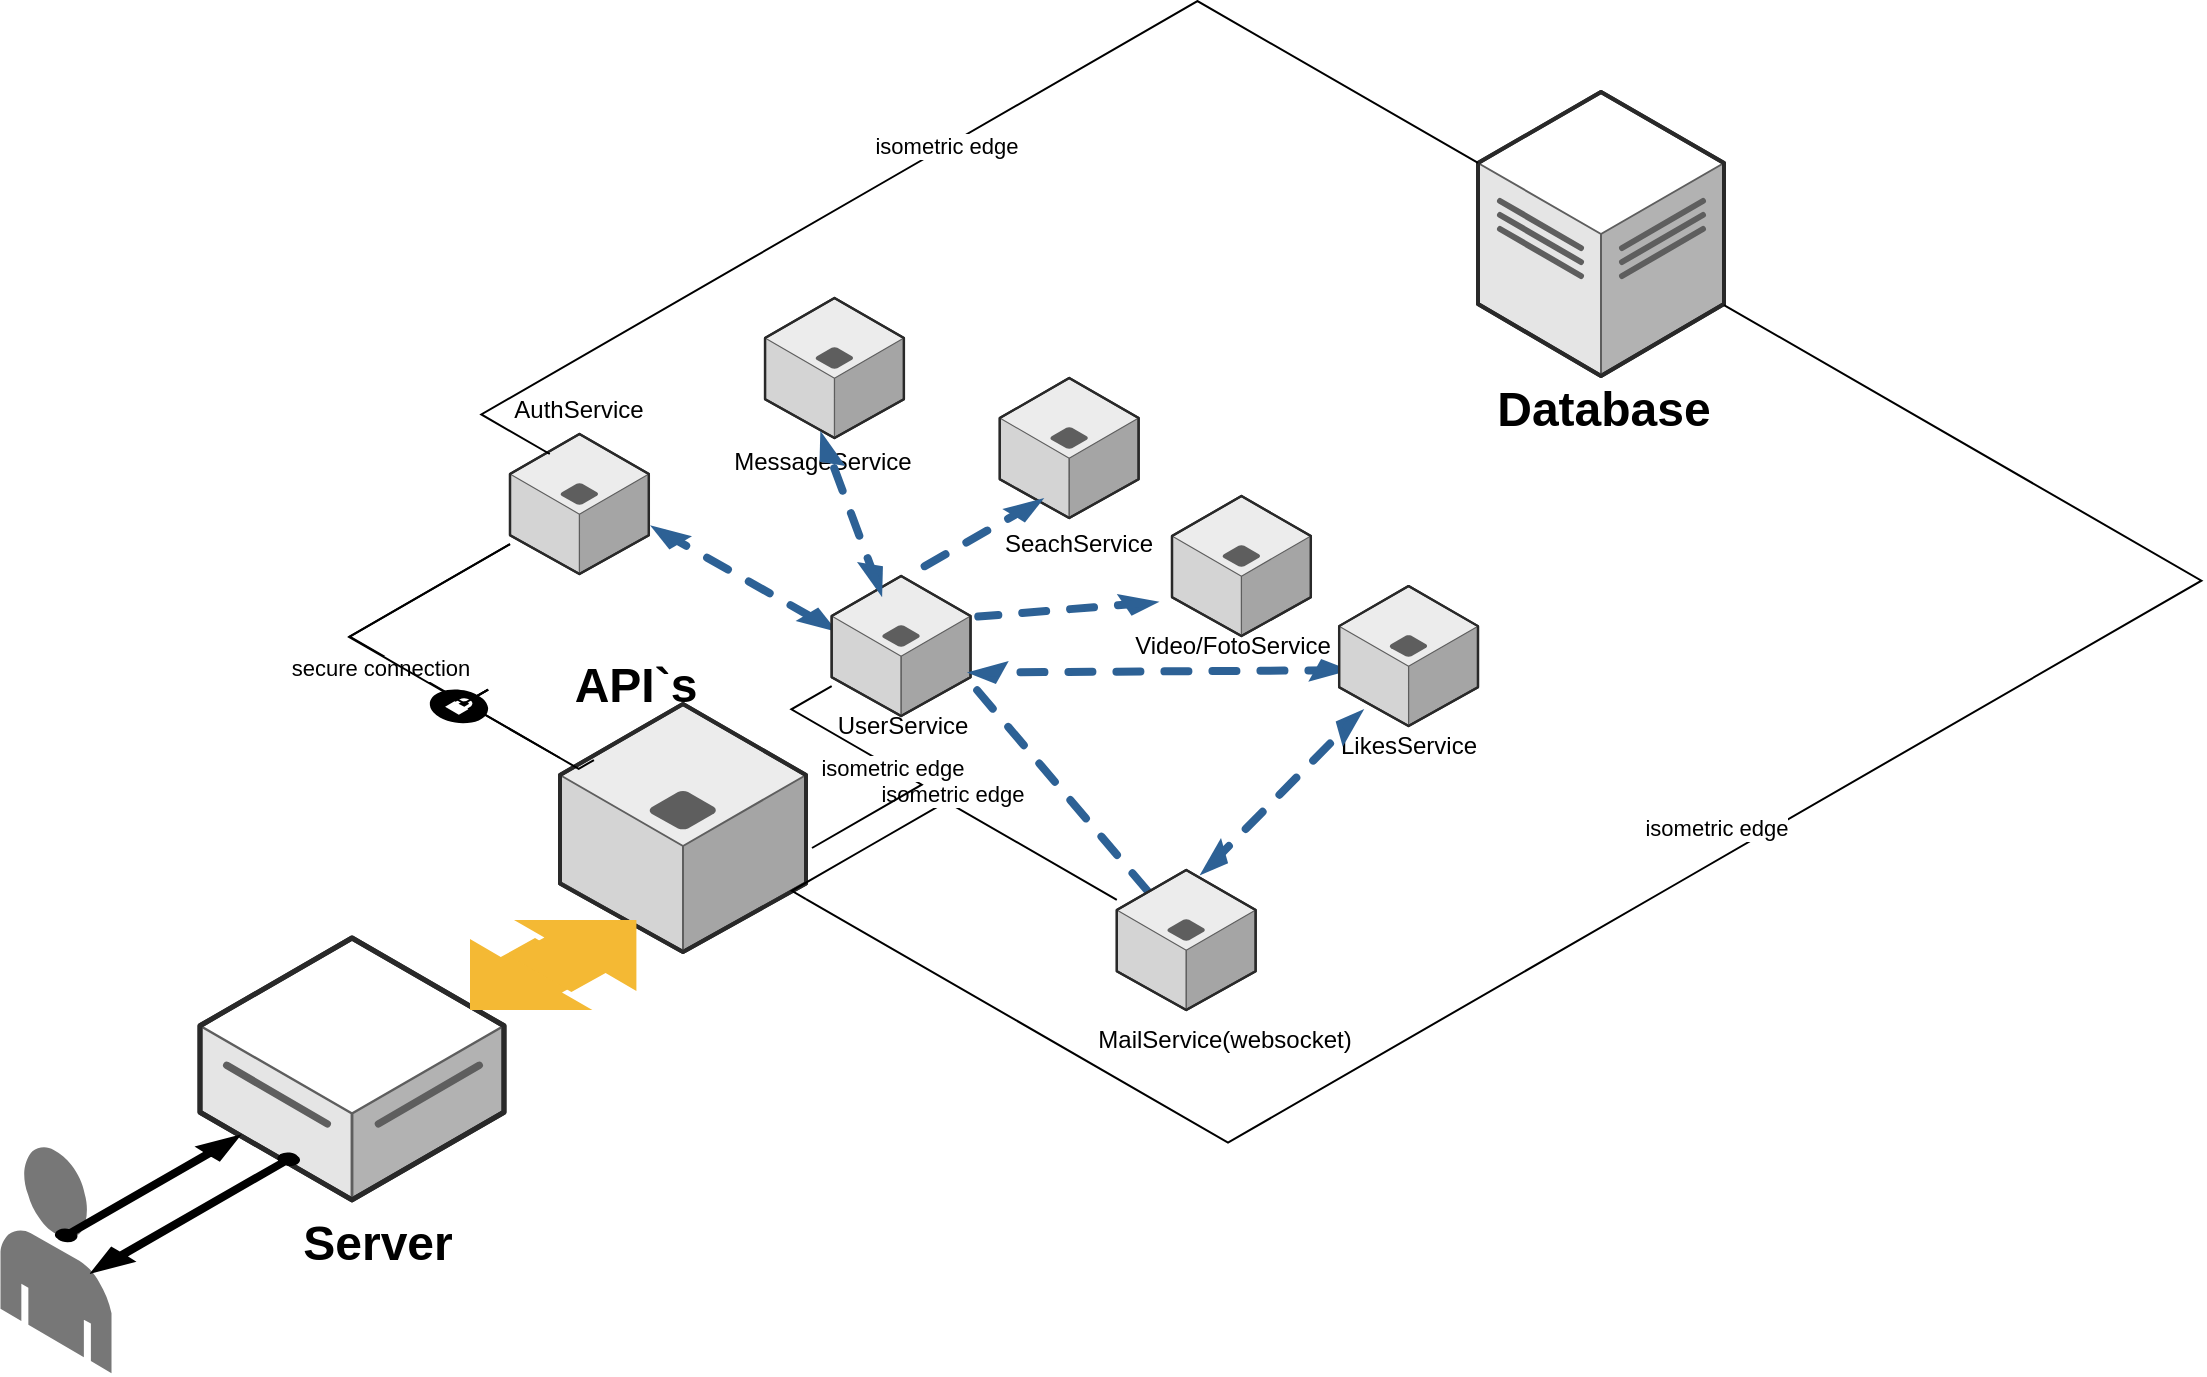 <mxfile version="18.0.2" type="device" pages="2"><diagram id="33bkx_uLFFvx7bbCJEID" name="Page-1"><mxGraphModel dx="1422" dy="-405" grid="1" gridSize="10" guides="1" tooltips="1" connect="1" arrows="1" fold="1" page="1" pageScale="1" pageWidth="827" pageHeight="1169" math="0" shadow="0"><root><mxCell id="0"/><mxCell id="1" parent="0"/><mxCell id="bl-t90TqCPlwm7aX9RKi-1" value="" style="verticalLabelPosition=bottom;html=1;verticalAlign=top;strokeWidth=1;align=center;outlineConnect=0;dashed=0;outlineConnect=0;shape=mxgraph.aws3d.dashedArrowlessEdge2;strokeColor=#2D6195;aspect=fixed;shadow=0;sketch=0;fontSize=11;rotation=20;gradientColor=none;" parent="1" vertex="1"><mxGeometry x="517.76" y="1784.03" width="116.28" height="66.24" as="geometry"/></mxCell><mxCell id="bl-t90TqCPlwm7aX9RKi-2" value="" style="verticalLabelPosition=bottom;html=1;verticalAlign=top;strokeWidth=1;align=center;outlineConnect=0;dashed=0;outlineConnect=0;shape=mxgraph.aws3d.dataCenter;strokeColor=#5E5E5E;aspect=fixed;fontSize=11;" parent="1" vertex="1"><mxGeometry x="783" y="1467" width="123" height="142" as="geometry"/></mxCell><mxCell id="bl-t90TqCPlwm7aX9RKi-3" value="" style="verticalLabelPosition=bottom;html=1;verticalAlign=top;strokeWidth=1;align=center;outlineConnect=0;dashed=0;outlineConnect=0;shape=mxgraph.aws3d.end_user;strokeColor=none;fillColor=#777777;aspect=fixed;" parent="1" vertex="1"><mxGeometry x="44.25" y="1993.88" width="55.5" height="113.79" as="geometry"/></mxCell><mxCell id="bl-t90TqCPlwm7aX9RKi-4" value="" style="verticalLabelPosition=bottom;html=1;verticalAlign=top;strokeWidth=1;align=center;outlineConnect=0;dashed=0;outlineConnect=0;shape=mxgraph.aws3d.dataServer;strokeColor=#5E5E5E;aspect=fixed;fontSize=11;" parent="1" vertex="1"><mxGeometry x="144" y="1890" width="152" height="130.99" as="geometry"/></mxCell><mxCell id="bl-t90TqCPlwm7aX9RKi-5" value="&lt;h1&gt;Server&lt;/h1&gt;" style="text;html=1;strokeColor=none;fillColor=none;align=center;verticalAlign=middle;whiteSpace=wrap;rounded=0;" parent="1" vertex="1"><mxGeometry x="170" y="2007" width="126" height="72" as="geometry"/></mxCell><mxCell id="bl-t90TqCPlwm7aX9RKi-6" value="" style="verticalLabelPosition=bottom;html=1;verticalAlign=top;strokeWidth=1;align=center;outlineConnect=0;dashed=0;outlineConnect=0;shape=mxgraph.aws3d.arrowNE;fillColor=#000000;aspect=fixed;fontSize=11;" parent="1" vertex="1"><mxGeometry x="72" y="1989" width="91.5" height="52.29" as="geometry"/></mxCell><mxCell id="bl-t90TqCPlwm7aX9RKi-7" value="" style="verticalLabelPosition=bottom;html=1;verticalAlign=top;strokeWidth=1;align=center;outlineConnect=0;dashed=0;outlineConnect=0;shape=mxgraph.aws3d.arrowSW;fillColor=#000000;aspect=fixed;fontSize=11;shadow=0;sketch=0;" parent="1" vertex="1"><mxGeometry x="90" y="1998" width="103.47" height="59.13" as="geometry"/></mxCell><mxCell id="bl-t90TqCPlwm7aX9RKi-8" value="&lt;h1&gt;Database&lt;/h1&gt;" style="text;html=1;strokeColor=none;fillColor=none;align=center;verticalAlign=middle;whiteSpace=wrap;rounded=0;" parent="1" vertex="1"><mxGeometry x="783" y="1590" width="126" height="72" as="geometry"/></mxCell><mxCell id="bl-t90TqCPlwm7aX9RKi-9" value="" style="verticalLabelPosition=bottom;html=1;verticalAlign=top;strokeWidth=1;align=center;outlineConnect=0;dashed=0;outlineConnect=0;shape=mxgraph.aws3d.application_server;fillColor=#ECECEC;strokeColor=#5E5E5E;aspect=fixed;shadow=0;sketch=0;fontSize=11;" parent="1" vertex="1"><mxGeometry x="324" y="1773" width="123" height="124" as="geometry"/></mxCell><mxCell id="bl-t90TqCPlwm7aX9RKi-10" value="&lt;h1&gt;&lt;span class=&quot;VIiyi&quot; lang=&quot;en&quot;&gt;&lt;span class=&quot;JLqJ4b ChMk0b&quot;&gt;&lt;span class=&quot;Q4iAWc&quot;&gt;API`s&lt;/span&gt;&lt;/span&gt;&lt;/span&gt;&lt;/h1&gt;" style="text;html=1;strokeColor=none;fillColor=none;align=center;verticalAlign=middle;whiteSpace=wrap;rounded=0;" parent="1" vertex="1"><mxGeometry x="299" y="1728" width="126" height="72" as="geometry"/></mxCell><mxCell id="bl-t90TqCPlwm7aX9RKi-11" value="" style="verticalLabelPosition=bottom;html=1;verticalAlign=top;strokeWidth=1;align=center;outlineConnect=0;dashed=0;outlineConnect=0;shape=mxgraph.aws3d.flatEdge2;strokeColor=none;fillColor=#F4B934;aspect=fixed;shadow=0;sketch=0;fontSize=11;rotation=-180;" parent="1" vertex="1"><mxGeometry x="279" y="1890" width="63.2" height="36" as="geometry"/></mxCell><mxCell id="bl-t90TqCPlwm7aX9RKi-12" value="" style="verticalLabelPosition=bottom;html=1;verticalAlign=top;strokeWidth=1;align=center;outlineConnect=0;dashed=0;outlineConnect=0;shape=mxgraph.aws3d.flatEdge2;strokeColor=none;fillColor=#F4B934;aspect=fixed;shadow=0;sketch=0;fontSize=11;" parent="1" vertex="1"><mxGeometry x="299" y="1881" width="63.2" height="36" as="geometry"/></mxCell><mxCell id="bl-t90TqCPlwm7aX9RKi-13" value="" style="verticalLabelPosition=bottom;html=1;verticalAlign=top;strokeWidth=1;align=center;outlineConnect=0;dashed=0;outlineConnect=0;shape=mxgraph.aws3d.application_server;fillColor=#ECECEC;strokeColor=#5E5E5E;aspect=fixed;shadow=0;sketch=0;fontSize=11;" parent="1" vertex="1"><mxGeometry x="299" y="1638" width="69.44" height="70" as="geometry"/></mxCell><mxCell id="bl-t90TqCPlwm7aX9RKi-14" value="" style="verticalLabelPosition=bottom;html=1;verticalAlign=top;strokeWidth=1;align=center;outlineConnect=0;dashed=0;outlineConnect=0;shape=mxgraph.aws3d.application_server;fillColor=#ECECEC;strokeColor=#5E5E5E;aspect=fixed;shadow=0;sketch=0;fontSize=11;" parent="1" vertex="1"><mxGeometry x="602.4" y="1856" width="69.44" height="70" as="geometry"/></mxCell><mxCell id="bl-t90TqCPlwm7aX9RKi-15" value="" style="verticalLabelPosition=bottom;html=1;verticalAlign=top;strokeWidth=1;align=center;outlineConnect=0;dashed=0;outlineConnect=0;shape=mxgraph.aws3d.application_server;fillColor=#ECECEC;strokeColor=#5E5E5E;aspect=fixed;shadow=0;sketch=0;fontSize=11;" parent="1" vertex="1"><mxGeometry x="543.88" y="1610" width="69.44" height="70" as="geometry"/></mxCell><mxCell id="bl-t90TqCPlwm7aX9RKi-16" value="AuthService" style="text;html=1;strokeColor=none;fillColor=none;align=center;verticalAlign=middle;whiteSpace=wrap;rounded=0;" parent="1" vertex="1"><mxGeometry x="288.08" y="1602" width="91.28" height="48" as="geometry"/></mxCell><mxCell id="bl-t90TqCPlwm7aX9RKi-17" value="MailService(websocket)" style="text;html=1;strokeColor=none;fillColor=none;align=center;verticalAlign=middle;whiteSpace=wrap;rounded=0;" parent="1" vertex="1"><mxGeometry x="611.36" y="1917" width="91.28" height="48" as="geometry"/></mxCell><mxCell id="bl-t90TqCPlwm7aX9RKi-18" value="isometric edge" style="edgeStyle=isometricEdgeStyle;endArrow=none;html=1;elbow=vertical;rounded=0;fontSize=11;" parent="1" source="bl-t90TqCPlwm7aX9RKi-9" target="bl-t90TqCPlwm7aX9RKi-2" edge="1"><mxGeometry x="-0.012" y="14" width="50" height="100" relative="1" as="geometry"><mxPoint x="486" y="1917" as="sourcePoint"/><mxPoint x="801" y="1746" as="targetPoint"/><Array as="points"><mxPoint x="882" y="1863"/><mxPoint x="720" y="1890"/><mxPoint x="684" y="1872"/></Array><mxPoint as="offset"/></mxGeometry></mxCell><mxCell id="bl-t90TqCPlwm7aX9RKi-19" value="SeachService" style="text;html=1;strokeColor=none;fillColor=none;align=center;verticalAlign=middle;whiteSpace=wrap;rounded=0;" parent="1" vertex="1"><mxGeometry x="538.28" y="1669" width="91.28" height="48" as="geometry"/></mxCell><mxCell id="bl-t90TqCPlwm7aX9RKi-20" value="" style="verticalLabelPosition=bottom;html=1;verticalAlign=top;strokeWidth=1;align=center;outlineConnect=0;dashed=0;outlineConnect=0;shape=mxgraph.aws3d.application_server;fillColor=#ECECEC;strokeColor=#5E5E5E;aspect=fixed;shadow=0;sketch=0;fontSize=11;" parent="1" vertex="1"><mxGeometry x="630" y="1669" width="69.44" height="70" as="geometry"/></mxCell><mxCell id="bl-t90TqCPlwm7aX9RKi-22" value="isometric edge" style="edgeStyle=isometricEdgeStyle;endArrow=none;html=1;elbow=vertical;rounded=0;fontSize=11;" parent="1" source="bl-t90TqCPlwm7aX9RKi-9" target="bl-t90TqCPlwm7aX9RKi-14" edge="1"><mxGeometry x="0.004" y="4" width="50" height="100" relative="1" as="geometry"><mxPoint x="507.8" y="1881" as="sourcePoint"/><mxPoint x="557.8" y="1781" as="targetPoint"/><Array as="points"><mxPoint x="477" y="1845"/></Array><mxPoint y="-1" as="offset"/></mxGeometry></mxCell><mxCell id="bl-t90TqCPlwm7aX9RKi-23" value="secure connection" style="edgeStyle=isometricEdgeStyle;endArrow=none;html=1;rounded=0;fontSize=11;startArrow=none;" parent="1" source="bl-t90TqCPlwm7aX9RKi-36" target="bl-t90TqCPlwm7aX9RKi-13" edge="1"><mxGeometry x="0.196" y="6" width="50" height="100" relative="1" as="geometry"><mxPoint x="405" y="1782" as="sourcePoint"/><mxPoint x="374" y="1746" as="targetPoint"/><Array as="points"><mxPoint x="324" y="1800"/><mxPoint x="342" y="1719"/></Array><mxPoint as="offset"/></mxGeometry></mxCell><mxCell id="bl-t90TqCPlwm7aX9RKi-28" value="" style="verticalLabelPosition=bottom;html=1;verticalAlign=top;strokeWidth=1;align=center;outlineConnect=0;dashed=0;outlineConnect=0;shape=mxgraph.aws3d.dashedEdgeDouble2;strokeColor=#2D6195;aspect=fixed;shadow=0;sketch=0;fontSize=11;" parent="1" vertex="1"><mxGeometry x="369" y="1683.57" width="93.8" height="53.43" as="geometry"/></mxCell><mxCell id="bl-t90TqCPlwm7aX9RKi-29" value="isometric edge" style="edgeStyle=isometricEdgeStyle;endArrow=none;html=1;rounded=0;fontSize=11;" parent="1" target="bl-t90TqCPlwm7aX9RKi-25" edge="1"><mxGeometry width="50" height="100" relative="1" as="geometry"><mxPoint x="450" y="1845" as="sourcePoint"/><mxPoint x="477" y="1782" as="targetPoint"/></mxGeometry></mxCell><mxCell id="bl-t90TqCPlwm7aX9RKi-30" value="" style="verticalLabelPosition=bottom;html=1;verticalAlign=top;strokeWidth=1;align=center;outlineConnect=0;dashed=0;outlineConnect=0;shape=mxgraph.aws3d.dashedEdge2;strokeColor=#2D6195;aspect=fixed;shadow=0;sketch=0;fontSize=11;gradientColor=none;rotation=25;" parent="1" vertex="1"><mxGeometry x="538.93" y="1703.09" width="79.01" height="45" as="geometry"/></mxCell><mxCell id="bl-t90TqCPlwm7aX9RKi-35" value="" style="edgeStyle=isometricEdgeStyle;endArrow=none;html=1;rounded=0;fontSize=11;exitX=0.333;exitY=1.014;exitDx=0;exitDy=0;exitPerimeter=0;" parent="1" source="bl-t90TqCPlwm7aX9RKi-10" target="bl-t90TqCPlwm7aX9RKi-36" edge="1"><mxGeometry width="50" height="100" relative="1" as="geometry"><mxPoint x="405" y="1782" as="sourcePoint"/><mxPoint x="299" y="1693.046" as="targetPoint"/><Array as="points"><mxPoint x="324" y="1800"/><mxPoint x="351" y="1818"/><mxPoint x="306" y="1791"/><mxPoint x="261" y="1764"/></Array></mxGeometry></mxCell><mxCell id="bl-t90TqCPlwm7aX9RKi-36" value="" style="verticalLabelPosition=bottom;html=1;verticalAlign=top;strokeWidth=1;align=center;outlineConnect=0;dashed=0;outlineConnect=0;shape=mxgraph.aws3d.secureConnection;fillColor=#000000;strokeColor=#ffffff;aspect=fixed;shadow=0;sketch=0;fontSize=11;" parent="1" vertex="1"><mxGeometry x="258.74" y="1765.5" width="29.34" height="17.5" as="geometry"/></mxCell><mxCell id="bl-t90TqCPlwm7aX9RKi-37" value="" style="edgeStyle=isometricEdgeStyle;endArrow=none;html=1;rounded=0;fontSize=11;startArrow=none;" parent="1" source="bl-t90TqCPlwm7aX9RKi-13" target="bl-t90TqCPlwm7aX9RKi-36" edge="1"><mxGeometry width="50" height="100" relative="1" as="geometry"><mxPoint x="299" y="1693.046" as="sourcePoint"/><mxPoint x="299" y="1693.046" as="targetPoint"/><Array as="points"><mxPoint x="261" y="1764"/></Array></mxGeometry></mxCell><mxCell id="bl-t90TqCPlwm7aX9RKi-38" value="isometric edge" style="edgeStyle=isometricEdgeStyle;endArrow=none;html=1;elbow=vertical;rounded=0;fontSize=11;" parent="1" target="bl-t90TqCPlwm7aX9RKi-2" edge="1"><mxGeometry width="50" height="100" relative="1" as="geometry"><mxPoint x="318.88" y="1648" as="sourcePoint"/><mxPoint x="368.88" y="1548" as="targetPoint"/><Array as="points"><mxPoint x="486" y="1512"/></Array></mxGeometry></mxCell><mxCell id="JSsXWTNlXfGRfDBwjuQ--1" value="" style="group" parent="1" vertex="1" connectable="0"><mxGeometry x="410" y="1570.0" width="296.51" height="234.14" as="geometry"/></mxCell><mxCell id="JSsXWTNlXfGRfDBwjuQ--2" value="" style="verticalLabelPosition=bottom;html=1;verticalAlign=top;strokeWidth=1;align=center;outlineConnect=0;dashed=0;outlineConnect=0;shape=mxgraph.aws3d.application_server;fillColor=#ECECEC;strokeColor=#5E5E5E;aspect=fixed;shadow=0;sketch=0;fontSize=11;" parent="JSsXWTNlXfGRfDBwjuQ--1" vertex="1"><mxGeometry x="16.52" width="69.44" height="70" as="geometry"/></mxCell><mxCell id="JSsXWTNlXfGRfDBwjuQ--3" value="MessageService" style="text;html=1;strokeColor=none;fillColor=none;align=center;verticalAlign=middle;whiteSpace=wrap;rounded=0;" parent="JSsXWTNlXfGRfDBwjuQ--1" vertex="1"><mxGeometry y="58" width="91.28" height="48" as="geometry"/></mxCell><mxCell id="bl-t90TqCPlwm7aX9RKi-24" value="" style="group" parent="JSsXWTNlXfGRfDBwjuQ--1" vertex="1" connectable="0"><mxGeometry x="40" y="100.0" width="256.51" height="134.14" as="geometry"/></mxCell><mxCell id="bl-t90TqCPlwm7aX9RKi-25" value="" style="verticalLabelPosition=bottom;html=1;verticalAlign=top;strokeWidth=1;align=center;outlineConnect=0;dashed=0;outlineConnect=0;shape=mxgraph.aws3d.application_server;fillColor=#ECECEC;strokeColor=#5E5E5E;aspect=fixed;shadow=0;sketch=0;fontSize=11;" parent="bl-t90TqCPlwm7aX9RKi-24" vertex="1"><mxGeometry x="9.84" y="39" width="69.44" height="70" as="geometry"/></mxCell><mxCell id="bl-t90TqCPlwm7aX9RKi-27" value="" style="verticalLabelPosition=bottom;html=1;verticalAlign=top;strokeWidth=1;align=center;outlineConnect=0;dashed=0;outlineConnect=0;shape=mxgraph.aws3d.dashedEdge2;strokeColor=#2D6195;aspect=fixed;shadow=0;sketch=0;fontSize=11;gradientColor=none;rotation=0;" parent="bl-t90TqCPlwm7aX9RKi-24" vertex="1"><mxGeometry x="47.68" width="68.47" height="39" as="geometry"/></mxCell><mxCell id="bl-t90TqCPlwm7aX9RKi-34" value="" style="verticalLabelPosition=bottom;html=1;verticalAlign=top;strokeWidth=1;align=center;outlineConnect=0;dashed=0;outlineConnect=0;shape=mxgraph.aws3d.dashedEdgeDouble2;strokeColor=#2D6195;aspect=fixed;shadow=0;sketch=0;fontSize=11;gradientColor=none;rotation=-140;" parent="bl-t90TqCPlwm7aX9RKi-24" vertex="1"><mxGeometry x="-19" y="-14" width="77.23" height="44" as="geometry"/></mxCell><mxCell id="JSsXWTNlXfGRfDBwjuQ--11" value="" style="verticalLabelPosition=bottom;html=1;verticalAlign=top;strokeWidth=1;align=center;outlineConnect=0;dashed=0;outlineConnect=0;shape=mxgraph.aws3d.dashedEdgeDouble2;strokeColor=#2D6195;aspect=fixed;shadow=0;sketch=0;fontSize=11;gradientColor=none;rotation=-210;" parent="bl-t90TqCPlwm7aX9RKi-24" vertex="1"><mxGeometry x="90" y="39.27" width="166.51" height="94.87" as="geometry"/></mxCell><mxCell id="bl-t90TqCPlwm7aX9RKi-21" value="Video/FotoService" style="text;html=1;strokeColor=none;fillColor=none;align=center;verticalAlign=middle;whiteSpace=wrap;rounded=0;" parent="bl-t90TqCPlwm7aX9RKi-24" vertex="1"><mxGeometry x="165.23" y="50" width="91.28" height="48" as="geometry"/></mxCell><mxCell id="JSsXWTNlXfGRfDBwjuQ--8" value="" style="verticalLabelPosition=bottom;html=1;verticalAlign=top;strokeWidth=1;align=center;outlineConnect=0;dashed=0;outlineConnect=0;shape=mxgraph.aws3d.application_server;fillColor=#ECECEC;strokeColor=#5E5E5E;aspect=fixed;shadow=0;sketch=0;fontSize=11;" parent="1" vertex="1"><mxGeometry x="713.56" y="1714.03" width="69.44" height="70" as="geometry"/></mxCell><mxCell id="JSsXWTNlXfGRfDBwjuQ--9" value="LikesService" style="text;html=1;strokeColor=none;fillColor=none;align=center;verticalAlign=middle;whiteSpace=wrap;rounded=0;" parent="1" vertex="1"><mxGeometry x="702.64" y="1770" width="91.28" height="48" as="geometry"/></mxCell><mxCell id="bl-t90TqCPlwm7aX9RKi-26" value="UserService" style="text;html=1;strokeColor=none;fillColor=none;align=center;verticalAlign=middle;whiteSpace=wrap;rounded=0;" parent="1" vertex="1"><mxGeometry x="450" y="1760" width="91.28" height="48" as="geometry"/></mxCell><mxCell id="JSsXWTNlXfGRfDBwjuQ--12" value="" style="verticalLabelPosition=bottom;html=1;verticalAlign=top;strokeWidth=1;align=center;outlineConnect=0;dashed=0;outlineConnect=0;shape=mxgraph.aws3d.dashedEdgeDouble2;strokeColor=#2D6195;aspect=fixed;shadow=0;sketch=0;fontSize=11;gradientColor=none;rotation=-75;" parent="1" vertex="1"><mxGeometry x="634.04" y="1788.15" width="101.8" height="58" as="geometry"/></mxCell></root></mxGraphModel></diagram><diagram id="x7OuzBz9qQSVcl5aYoL3" name="Page-2"><mxGraphModel dx="2293" dy="1886" grid="1" gridSize="10" guides="1" tooltips="1" connect="1" arrows="1" fold="1" page="1" pageScale="1" pageWidth="827" pageHeight="1169" math="0" shadow="0"><root><mxCell id="0"/><mxCell id="1" parent="0"/><mxCell id="Jlkrtkk8857nLXIoRhml-1" value="&lt;b&gt;API&lt;/b&gt;" style="rounded=1;whiteSpace=wrap;html=1;" vertex="1" parent="1"><mxGeometry x="140" y="10" width="120" height="60" as="geometry"/></mxCell><mxCell id="Jlkrtkk8857nLXIoRhml-2" value="" style="endArrow=classic;html=1;rounded=0;fontSize=13;exitX=0.5;exitY=1;exitDx=0;exitDy=0;entryX=0.365;entryY=0;entryDx=0;entryDy=0;entryPerimeter=0;" edge="1" parent="1" source="Jlkrtkk8857nLXIoRhml-1"><mxGeometry width="50" height="50" relative="1" as="geometry"><mxPoint x="390" y="420" as="sourcePoint"/><mxPoint x="227.2" y="140" as="targetPoint"/><Array as="points"/></mxGeometry></mxCell><mxCell id="Jlkrtkk8857nLXIoRhml-3" value="" style="endArrow=classic;html=1;rounded=0;fontSize=13;exitX=0.413;exitY=1;exitDx=0;exitDy=0;exitPerimeter=0;" edge="1" parent="1" target="Jlkrtkk8857nLXIoRhml-36"><mxGeometry width="50" height="50" relative="1" as="geometry"><mxPoint x="288.64" y="410" as="sourcePoint"/><mxPoint x="90" y="510" as="targetPoint"/><Array as="points"/></mxGeometry></mxCell><mxCell id="Jlkrtkk8857nLXIoRhml-4" value="" style="endArrow=classic;html=1;rounded=0;fontSize=13;" edge="1" parent="1" source="Jlkrtkk8857nLXIoRhml-27" target="Jlkrtkk8857nLXIoRhml-15"><mxGeometry width="50" height="50" relative="1" as="geometry"><mxPoint x="480" y="760" as="sourcePoint"/><mxPoint x="483.24" y="817" as="targetPoint"/><Array as="points"/></mxGeometry></mxCell><mxCell id="Jlkrtkk8857nLXIoRhml-5" value="UserResource" style="swimlane;fontStyle=1;align=center;verticalAlign=top;childLayout=stackLayout;horizontal=1;startSize=26;horizontalStack=0;resizeParent=1;resizeParentMax=0;resizeLast=0;collapsible=1;marginBottom=0;fontSize=14;" vertex="1" parent="1"><mxGeometry x="-100" y="190" width="220" height="120" as="geometry"><mxRectangle x="-100" y="190" width="130" height="26" as="alternateBounds"/></mxGeometry></mxCell><mxCell id="Jlkrtkk8857nLXIoRhml-6" value="- userService: UserService" style="text;strokeColor=none;fillColor=none;align=left;verticalAlign=top;spacingLeft=4;spacingRight=4;overflow=hidden;rotatable=0;points=[[0,0.5],[1,0.5]];portConstraint=eastwest;fontSize=14;" vertex="1" parent="Jlkrtkk8857nLXIoRhml-5"><mxGeometry y="26" width="220" height="26" as="geometry"/></mxCell><mxCell id="Jlkrtkk8857nLXIoRhml-7" value="" style="line;strokeWidth=1;fillColor=none;align=left;verticalAlign=middle;spacingTop=-1;spacingLeft=3;spacingRight=3;rotatable=0;labelPosition=right;points=[];portConstraint=eastwest;fontSize=14;" vertex="1" parent="Jlkrtkk8857nLXIoRhml-5"><mxGeometry y="52" width="220" height="8" as="geometry"/></mxCell><mxCell id="Jlkrtkk8857nLXIoRhml-8" value="+ getAllUsers(): List&lt;UserDto&gt;&#xA;+ currentUser(principal: Principal):&#xA;UserDto&#xA;&#xA;" style="text;strokeColor=none;fillColor=none;align=left;verticalAlign=top;spacingLeft=4;spacingRight=4;overflow=hidden;rotatable=0;points=[[0,0.5],[1,0.5]];portConstraint=eastwest;fontSize=14;" vertex="1" parent="Jlkrtkk8857nLXIoRhml-5"><mxGeometry y="60" width="220" height="60" as="geometry"/></mxCell><mxCell id="Jlkrtkk8857nLXIoRhml-9" value="MultimediaController" style="swimlane;fontStyle=1;align=center;verticalAlign=top;childLayout=stackLayout;horizontal=1;startSize=26;horizontalStack=0;resizeParent=1;resizeParentMax=0;resizeLast=0;collapsible=1;marginBottom=0;fontSize=14;" vertex="1" parent="1"><mxGeometry x="170" y="190" width="180" height="160" as="geometry"/></mxCell><mxCell id="Jlkrtkk8857nLXIoRhml-10" value="- logger: Logger&#xA;- multimediaService:&#xA;MultimediaService&#xA;" style="text;strokeColor=none;fillColor=none;align=left;verticalAlign=top;spacingLeft=4;spacingRight=4;overflow=hidden;rotatable=0;points=[[0,0.5],[1,0.5]];portConstraint=eastwest;fontSize=14;" vertex="1" parent="Jlkrtkk8857nLXIoRhml-9"><mxGeometry y="26" width="180" height="64" as="geometry"/></mxCell><mxCell id="Jlkrtkk8857nLXIoRhml-11" value="" style="line;strokeWidth=1;fillColor=none;align=left;verticalAlign=middle;spacingTop=-1;spacingLeft=3;spacingRight=3;rotatable=0;labelPosition=right;points=[];portConstraint=eastwest;fontSize=14;" vertex="1" parent="Jlkrtkk8857nLXIoRhml-9"><mxGeometry y="90" width="180" height="8" as="geometry"/></mxCell><mxCell id="Jlkrtkk8857nLXIoRhml-12" value="+ downloadMedia(id: long): &#xA;ResponseEntity&lt;byte[]&gt;&#xA;+ deleteMedia(id: Long)&#xA;" style="text;strokeColor=none;fillColor=none;align=left;verticalAlign=top;spacingLeft=4;spacingRight=4;overflow=hidden;rotatable=0;points=[[0,0.5],[1,0.5]];portConstraint=eastwest;fontSize=14;" vertex="1" parent="Jlkrtkk8857nLXIoRhml-9"><mxGeometry y="98" width="180" height="62" as="geometry"/></mxCell><mxCell id="Jlkrtkk8857nLXIoRhml-13" value="" style="endArrow=classic;html=1;rounded=0;fontSize=14;entryX=0.75;entryY=0;entryDx=0;entryDy=0;" edge="1" parent="1" target="Jlkrtkk8857nLXIoRhml-1"><mxGeometry width="50" height="50" relative="1" as="geometry"><mxPoint x="233.5" y="-60" as="sourcePoint"/><mxPoint x="500" y="10" as="targetPoint"/></mxGeometry></mxCell><mxCell id="Jlkrtkk8857nLXIoRhml-14" value="" style="group" vertex="1" connectable="0" parent="1"><mxGeometry x="-360" y="1650" width="1080" height="220" as="geometry"/></mxCell><mxCell id="Jlkrtkk8857nLXIoRhml-15" value="&lt;div style=&quot;font-size: 14px&quot;&gt;&lt;font style=&quot;font-size: 14px&quot;&gt;&lt;b&gt;Database&lt;/b&gt;&lt;/font&gt;&lt;/div&gt;" style="shape=cylinder3;whiteSpace=wrap;html=1;boundedLbl=1;backgroundOutline=1;size=15;fontSize=13;align=left;" vertex="1" parent="Jlkrtkk8857nLXIoRhml-14"><mxGeometry width="1080" height="220" as="geometry"/></mxCell><mxCell id="Jlkrtkk8857nLXIoRhml-16" value="User" style="swimlane;fontStyle=1;align=center;verticalAlign=top;childLayout=stackLayout;horizontal=1;startSize=26;horizontalStack=0;resizeParent=1;resizeParentMax=0;resizeLast=0;collapsible=1;marginBottom=0;fontSize=14;" vertex="1" parent="Jlkrtkk8857nLXIoRhml-14"><mxGeometry x="100" y="60" width="320" height="128" as="geometry"/></mxCell><mxCell id="Jlkrtkk8857nLXIoRhml-17" value="- id: Long&#xA;- username: String&#xA;- password: String&#xA;- email: String&#xA;- mediaFile: List&lt;Multimedia&gt;&#xA;&#xA;" style="text;strokeColor=none;fillColor=none;align=left;verticalAlign=top;spacingLeft=4;spacingRight=4;overflow=hidden;rotatable=0;points=[[0,0.5],[1,0.5]];portConstraint=eastwest;fontSize=14;" vertex="1" parent="Jlkrtkk8857nLXIoRhml-16"><mxGeometry y="26" width="320" height="94" as="geometry"/></mxCell><mxCell id="Jlkrtkk8857nLXIoRhml-18" value="" style="line;strokeWidth=1;fillColor=none;align=left;verticalAlign=middle;spacingTop=-1;spacingLeft=3;spacingRight=3;rotatable=0;labelPosition=right;points=[];portConstraint=eastwest;fontSize=14;" vertex="1" parent="Jlkrtkk8857nLXIoRhml-16"><mxGeometry y="120" width="320" height="8" as="geometry"/></mxCell><mxCell id="Jlkrtkk8857nLXIoRhml-19" value="Multimedia" style="swimlane;fontStyle=1;align=center;verticalAlign=top;childLayout=stackLayout;horizontal=1;startSize=26;horizontalStack=0;resizeParent=1;resizeParentMax=0;resizeLast=0;collapsible=1;marginBottom=0;fontSize=14;" vertex="1" parent="Jlkrtkk8857nLXIoRhml-14"><mxGeometry x="630" y="60" width="340" height="128" as="geometry"/></mxCell><mxCell id="Jlkrtkk8857nLXIoRhml-20" value="- id: Long&#xA;- fileName: String&#xA;- contentType: String&#xA;- storageFileName: String&#xA;- user: User&#xA;&#xA;&#xA;&#xA;" style="text;strokeColor=none;fillColor=none;align=left;verticalAlign=top;spacingLeft=4;spacingRight=4;overflow=hidden;rotatable=0;points=[[0,0.5],[1,0.5]];portConstraint=eastwest;fontSize=14;" vertex="1" parent="Jlkrtkk8857nLXIoRhml-19"><mxGeometry y="26" width="340" height="94" as="geometry"/></mxCell><mxCell id="Jlkrtkk8857nLXIoRhml-21" value="" style="line;strokeWidth=1;fillColor=none;align=left;verticalAlign=middle;spacingTop=-1;spacingLeft=3;spacingRight=3;rotatable=0;labelPosition=right;points=[];portConstraint=eastwest;fontSize=14;" vertex="1" parent="Jlkrtkk8857nLXIoRhml-19"><mxGeometry y="120" width="340" height="8" as="geometry"/></mxCell><mxCell id="Jlkrtkk8857nLXIoRhml-22" value="" style="endArrow=diamondThin;endFill=1;endSize=24;html=1;rounded=0;fontSize=14;" edge="1" parent="Jlkrtkk8857nLXIoRhml-14" source="Jlkrtkk8857nLXIoRhml-16" target="Jlkrtkk8857nLXIoRhml-19"><mxGeometry width="160" relative="1" as="geometry"><mxPoint x="480" y="960" as="sourcePoint"/><mxPoint x="730" y="960" as="targetPoint"/></mxGeometry></mxCell><mxCell id="Jlkrtkk8857nLXIoRhml-23" value="1..*" style="edgeLabel;html=1;align=center;verticalAlign=middle;resizable=0;points=[];fontSize=14;" vertex="1" connectable="0" parent="Jlkrtkk8857nLXIoRhml-22"><mxGeometry x="-0.513" relative="1" as="geometry"><mxPoint as="offset"/></mxGeometry></mxCell><mxCell id="Jlkrtkk8857nLXIoRhml-24" value="1" style="edgeLabel;html=1;align=center;verticalAlign=middle;resizable=0;points=[];fontSize=14;" vertex="1" connectable="0" parent="Jlkrtkk8857nLXIoRhml-22"><mxGeometry x="0.676" relative="1" as="geometry"><mxPoint as="offset"/></mxGeometry></mxCell><mxCell id="Jlkrtkk8857nLXIoRhml-25" value="" style="group" vertex="1" connectable="0" parent="1"><mxGeometry x="-360" y="750" width="1290" height="810" as="geometry"/></mxCell><mxCell id="Jlkrtkk8857nLXIoRhml-26" value="" style="group" vertex="1" connectable="0" parent="Jlkrtkk8857nLXIoRhml-25"><mxGeometry x="80" y="660" width="1080" height="150" as="geometry"/></mxCell><mxCell id="Jlkrtkk8857nLXIoRhml-27" value="&lt;div style=&quot;font-size: 14px&quot; align=&quot;left&quot;&gt;&lt;font style=&quot;font-size: 14px&quot;&gt;&lt;b&gt;Re&lt;span class=&quot;VIiyi&quot; lang=&quot;en&quot;&gt;&lt;span class=&quot;JLqJ4b ChMk0b C1N51c&quot;&gt;&lt;span class=&quot;Q4iAWc&quot;&gt;pository&lt;/span&gt;&lt;/span&gt;&lt;/span&gt;&lt;/b&gt;&lt;/font&gt;&lt;/div&gt;" style="rounded=0;whiteSpace=wrap;html=1;fontSize=13;align=left;" vertex="1" parent="Jlkrtkk8857nLXIoRhml-26"><mxGeometry width="1080" height="150" as="geometry"/></mxCell><mxCell id="Jlkrtkk8857nLXIoRhml-28" value="&lt;div&gt;«interface»&lt;b&gt;&lt;br&gt;&lt;/b&gt;&lt;/div&gt;&lt;div&gt;&lt;b&gt;User&lt;/b&gt;&lt;font style=&quot;font-size: 14px&quot;&gt;&lt;b&gt;Re&lt;span class=&quot;VIiyi&quot; lang=&quot;en&quot;&gt;&lt;span class=&quot;JLqJ4b ChMk0b C1N51c&quot;&gt;&lt;span class=&quot;Q4iAWc&quot;&gt;pository&lt;/span&gt;&lt;/span&gt;&lt;/span&gt;&lt;/b&gt;&lt;/font&gt;&lt;/div&gt;" style="html=1;fontSize=14;" vertex="1" parent="Jlkrtkk8857nLXIoRhml-26"><mxGeometry x="405" y="50" width="140" height="50" as="geometry"/></mxCell><mxCell id="Jlkrtkk8857nLXIoRhml-29" value="&lt;div&gt;«interface»&lt;b&gt;&lt;br&gt;&lt;/b&gt;&lt;/div&gt;&lt;div&gt;&lt;b&gt;Multimedia&lt;/b&gt;&lt;font style=&quot;font-size: 14px&quot;&gt;&lt;b&gt;Re&lt;span class=&quot;VIiyi&quot; lang=&quot;en&quot;&gt;&lt;span class=&quot;JLqJ4b ChMk0b C1N51c&quot;&gt;&lt;span class=&quot;Q4iAWc&quot;&gt;pository&lt;/span&gt;&lt;/span&gt;&lt;/span&gt;&lt;/b&gt;&lt;/font&gt;&lt;/div&gt;" style="html=1;fontSize=14;" vertex="1" parent="Jlkrtkk8857nLXIoRhml-26"><mxGeometry x="580" y="50" width="160" height="50" as="geometry"/></mxCell><mxCell id="Jlkrtkk8857nLXIoRhml-30" value="" style="endArrow=block;endSize=16;endFill=0;html=1;rounded=0;fontSize=14;entryX=1;entryY=0.5;entryDx=0;entryDy=0;" edge="1" parent="Jlkrtkk8857nLXIoRhml-26" source="Jlkrtkk8857nLXIoRhml-28" target="Jlkrtkk8857nLXIoRhml-32"><mxGeometry x="0.864" y="60" width="160" relative="1" as="geometry"><mxPoint x="320" y="-360" as="sourcePoint"/><mxPoint x="280" y="-430" as="targetPoint"/><mxPoint as="offset"/></mxGeometry></mxCell><mxCell id="Jlkrtkk8857nLXIoRhml-31" value="" style="endArrow=block;endSize=16;endFill=0;html=1;rounded=0;fontSize=14;" edge="1" parent="Jlkrtkk8857nLXIoRhml-26" source="Jlkrtkk8857nLXIoRhml-29" target="Jlkrtkk8857nLXIoRhml-33"><mxGeometry x="-0.178" y="18" width="160" relative="1" as="geometry"><mxPoint x="816.834" y="-400" as="sourcePoint"/><mxPoint x="940" y="-390" as="targetPoint"/><Array as="points"><mxPoint x="760" y="70"/></Array><mxPoint as="offset"/></mxGeometry></mxCell><mxCell id="Jlkrtkk8857nLXIoRhml-32" value="&lt;div&gt;«interface»&lt;/div&gt;&lt;div&gt;&lt;b&gt;J&lt;/b&gt;&lt;font style=&quot;font-size: 14px&quot;&gt;&lt;b&gt;&lt;span class=&quot;VIiyi&quot; lang=&quot;en&quot;&gt;&lt;span class=&quot;JLqJ4b ChMk0b C1N51c&quot;&gt;&lt;span class=&quot;Q4iAWc&quot;&gt;pa&lt;/span&gt;&lt;/span&gt;&lt;/span&gt;&lt;/b&gt;&lt;/font&gt;&lt;font style=&quot;font-size: 14px&quot;&gt;&lt;b&gt;Re&lt;span class=&quot;VIiyi&quot; lang=&quot;en&quot;&gt;&lt;span class=&quot;JLqJ4b ChMk0b C1N51c&quot;&gt;&lt;span class=&quot;Q4iAWc&quot;&gt;pository&amp;lt;User, Long&amp;gt;&lt;/span&gt;&lt;/span&gt;&lt;/span&gt;&lt;/b&gt;&lt;/font&gt;&lt;/div&gt;" style="html=1;fontSize=14;" vertex="1" parent="Jlkrtkk8857nLXIoRhml-26"><mxGeometry x="130" y="50" width="200" height="50" as="geometry"/></mxCell><mxCell id="Jlkrtkk8857nLXIoRhml-33" value="«interface»&lt;br&gt;&lt;div&gt;&lt;b&gt;J&lt;/b&gt;&lt;font style=&quot;font-size: 14px&quot;&gt;&lt;b&gt;&lt;span class=&quot;VIiyi&quot; lang=&quot;en&quot;&gt;&lt;span class=&quot;JLqJ4b ChMk0b C1N51c&quot;&gt;&lt;span class=&quot;Q4iAWc&quot;&gt;pa&lt;/span&gt;&lt;/span&gt;&lt;/span&gt;&lt;/b&gt;&lt;/font&gt;&lt;font style=&quot;font-size: 14px&quot;&gt;&lt;b&gt;Re&lt;span class=&quot;VIiyi&quot; lang=&quot;en&quot;&gt;&lt;span class=&quot;JLqJ4b ChMk0b C1N51c&quot;&gt;&lt;span class=&quot;Q4iAWc&quot;&gt;pository&amp;lt;Multimedia, Long&amp;gt;&lt;/span&gt;&lt;/span&gt;&lt;/span&gt;&lt;/b&gt;&lt;/font&gt;&lt;/div&gt;" style="html=1;fontSize=14;" vertex="1" parent="Jlkrtkk8857nLXIoRhml-26"><mxGeometry x="800" y="50" width="250" height="50" as="geometry"/></mxCell><mxCell id="Jlkrtkk8857nLXIoRhml-34" value="" style="endArrow=classic;html=1;rounded=0;fontSize=13;entryX=0.462;entryY=0;entryDx=0;entryDy=0;entryPerimeter=0;" edge="1" parent="Jlkrtkk8857nLXIoRhml-25" source="Jlkrtkk8857nLXIoRhml-36" target="Jlkrtkk8857nLXIoRhml-27"><mxGeometry width="50" height="50" relative="1" as="geometry"><mxPoint x="614.5" y="-100" as="sourcePoint"/><mxPoint x="614.5" y="-60" as="targetPoint"/><Array as="points"/></mxGeometry></mxCell><mxCell id="Jlkrtkk8857nLXIoRhml-35" value="" style="group" vertex="1" connectable="0" parent="Jlkrtkk8857nLXIoRhml-25"><mxGeometry y="100" width="1290" height="490" as="geometry"/></mxCell><mxCell id="Jlkrtkk8857nLXIoRhml-36" value="&lt;div align=&quot;left&quot;&gt;&lt;font style=&quot;font-size: 14px&quot;&gt;&lt;b&gt;Service&lt;/b&gt;&lt;/font&gt;&lt;/div&gt;" style="rounded=0;whiteSpace=wrap;html=1;fontSize=13;align=left;" vertex="1" parent="Jlkrtkk8857nLXIoRhml-35"><mxGeometry width="1290" height="490" as="geometry"/></mxCell><mxCell id="Jlkrtkk8857nLXIoRhml-37" value="AuthService" style="swimlane;fontStyle=1;align=center;verticalAlign=top;childLayout=stackLayout;horizontal=1;startSize=26;horizontalStack=0;resizeParent=1;resizeParentMax=0;resizeLast=0;collapsible=1;marginBottom=0;fontSize=14;" vertex="1" parent="Jlkrtkk8857nLXIoRhml-35"><mxGeometry x="654" y="36.95" width="276" height="121.29" as="geometry"/></mxCell><mxCell id="Jlkrtkk8857nLXIoRhml-38" value="- userRepository: &#xA;UserRepository" style="text;strokeColor=none;fillColor=none;align=left;verticalAlign=top;spacingLeft=4;spacingRight=4;overflow=hidden;rotatable=0;points=[[0,0.5],[1,0.5]];portConstraint=eastwest;fontSize=14;" vertex="1" parent="Jlkrtkk8857nLXIoRhml-37"><mxGeometry y="26" width="276" height="41.29" as="geometry"/></mxCell><mxCell id="Jlkrtkk8857nLXIoRhml-39" value="" style="line;strokeWidth=1;fillColor=none;align=left;verticalAlign=middle;spacingTop=-1;spacingLeft=3;spacingRight=3;rotatable=0;labelPosition=right;points=[];portConstraint=eastwest;fontSize=14;" vertex="1" parent="Jlkrtkk8857nLXIoRhml-37"><mxGeometry y="67.29" width="276" height="12.706" as="geometry"/></mxCell><mxCell id="Jlkrtkk8857nLXIoRhml-40" value="+ loadUserByUsername(username: String):&#xA;UserDetails" style="text;strokeColor=none;fillColor=none;align=left;verticalAlign=top;spacingLeft=4;spacingRight=4;overflow=hidden;rotatable=0;points=[[0,0.5],[1,0.5]];portConstraint=eastwest;fontSize=14;" vertex="1" parent="Jlkrtkk8857nLXIoRhml-37"><mxGeometry y="79.996" width="276" height="41.294" as="geometry"/></mxCell><mxCell id="Jlkrtkk8857nLXIoRhml-41" value="&lt;p style=&quot;margin: 0px ; margin-top: 4px ; text-align: center&quot;&gt;&lt;i&gt;&amp;lt;&amp;lt;Interface&amp;gt;&amp;gt;&lt;/i&gt;&lt;/p&gt;&lt;p style=&quot;margin: 0px ; margin-top: 4px ; text-align: center&quot;&gt;&lt;b&gt;UserDetailService&lt;/b&gt;&lt;b&gt;&lt;/b&gt;&lt;b&gt;&lt;/b&gt;&lt;/p&gt;&lt;hr size=&quot;1&quot;&gt;&lt;hr size=&quot;1&quot;&gt;&lt;p style=&quot;margin: 0px ; margin-left: 4px&quot;&gt;+ loadUserByUsername(username: String):&lt;br&gt;UserDetails&lt;/p&gt;" style="verticalAlign=top;align=left;overflow=fill;fontSize=12;fontFamily=Helvetica;html=1;" vertex="1" parent="Jlkrtkk8857nLXIoRhml-35"><mxGeometry x="990" y="36.95" width="240" height="103.05" as="geometry"/></mxCell><mxCell id="Jlkrtkk8857nLXIoRhml-42" value="&lt;p style=&quot;margin: 0px ; margin-top: 4px ; text-align: center&quot;&gt;&lt;i&gt;&amp;lt;&amp;lt;Interface&amp;gt;&amp;gt;&lt;/i&gt;&lt;b&gt;&lt;br&gt;&lt;/b&gt;&lt;/p&gt;&lt;p style=&quot;margin: 0px ; margin-top: 4px ; text-align: center&quot;&gt;&lt;b&gt;UserService&lt;/b&gt;&lt;br&gt;&lt;b&gt;&lt;/b&gt;&lt;/p&gt;&lt;hr size=&quot;1&quot;&gt;&lt;hr size=&quot;1&quot;&gt;&lt;p style=&quot;margin: 0px ; margin-left: 4px&quot;&gt;+ create(userDto: UserDto)&lt;br&gt;+ findAllUsers(): List&amp;lt;UserDto&amp;gt;&lt;br&gt;+ findUsersByName(username: String): &lt;br&gt;UserDto&lt;/p&gt;&lt;div&gt;&lt;br&gt;&lt;br&gt;&lt;/div&gt;" style="verticalAlign=top;align=left;overflow=fill;fontSize=12;fontFamily=Helvetica;html=1;" vertex="1" parent="Jlkrtkk8857nLXIoRhml-35"><mxGeometry x="353" y="36.95" width="217" height="123.05" as="geometry"/></mxCell><mxCell id="Jlkrtkk8857nLXIoRhml-43" value="MulltimediaServiceImpl" style="swimlane;fontStyle=1;align=center;verticalAlign=top;childLayout=stackLayout;horizontal=1;startSize=26;horizontalStack=0;resizeParent=1;resizeParentMax=0;resizeLast=0;collapsible=1;marginBottom=0;fontSize=14;" vertex="1" parent="Jlkrtkk8857nLXIoRhml-35"><mxGeometry x="60" y="250" width="200" height="209.996" as="geometry"/></mxCell><mxCell id="Jlkrtkk8857nLXIoRhml-44" value="- logger: Logger&#xA;- multimediaRepository:&#xA;MultimedisRepository&#xA;- storagePath: String&#xA;" style="text;strokeColor=none;fillColor=none;align=left;verticalAlign=top;spacingLeft=4;spacingRight=4;overflow=hidden;rotatable=0;points=[[0,0.5],[1,0.5]];portConstraint=eastwest;fontSize=14;" vertex="1" parent="Jlkrtkk8857nLXIoRhml-43"><mxGeometry y="26" width="200" height="74" as="geometry"/></mxCell><mxCell id="Jlkrtkk8857nLXIoRhml-45" value="" style="line;strokeWidth=1;fillColor=none;align=left;verticalAlign=middle;spacingTop=-1;spacingLeft=3;spacingRight=3;rotatable=0;labelPosition=right;points=[];portConstraint=eastwest;fontSize=14;" vertex="1" parent="Jlkrtkk8857nLXIoRhml-43"><mxGeometry y="100" width="200" height="12.706" as="geometry"/></mxCell><mxCell id="Jlkrtkk8857nLXIoRhml-46" value="+ getMultimediaById(id: long): &#xA;Optional&lt;MultimediaDto&gt;&#xA;+ create(multimedia: byte[]): &#xA;String&#xA;+ deleteById(id: Long)&#xA;" style="text;strokeColor=none;fillColor=none;align=left;verticalAlign=top;spacingLeft=4;spacingRight=4;overflow=hidden;rotatable=0;points=[[0,0.5],[1,0.5]];portConstraint=eastwest;fontSize=14;" vertex="1" parent="Jlkrtkk8857nLXIoRhml-43"><mxGeometry y="112.706" width="200" height="97.29" as="geometry"/></mxCell><mxCell id="Jlkrtkk8857nLXIoRhml-47" value="&lt;p style=&quot;margin: 0px ; margin-top: 4px ; text-align: center&quot;&gt;&lt;i&gt;&amp;lt;&amp;lt;Interface&amp;gt;&amp;gt;&lt;/i&gt;&lt;/p&gt;&lt;p style=&quot;margin: 0px ; margin-top: 4px ; text-align: center&quot;&gt;&lt;b&gt;Mulltimedia&lt;/b&gt;&lt;b&gt;Service&lt;/b&gt;&lt;b&gt;&lt;/b&gt;&lt;/p&gt;&lt;hr size=&quot;1&quot;&gt;&lt;hr size=&quot;1&quot;&gt;&lt;p style=&quot;margin: 0px ; margin-left: 4px&quot;&gt;+ getMultimediaById(id: long): &lt;br&gt;Optional&amp;lt;MultimediaDto&amp;gt;&lt;br&gt;+ create(multimedia: byte[]): &lt;br&gt;String&lt;br&gt;+ deleteById(id: Long)&lt;/p&gt;&lt;div&gt;&lt;br&gt;&lt;br&gt;&lt;/div&gt;" style="verticalAlign=top;align=left;overflow=fill;fontSize=12;fontFamily=Helvetica;html=1;" vertex="1" parent="Jlkrtkk8857nLXIoRhml-35"><mxGeometry x="370" y="323.53" width="190" height="136.47" as="geometry"/></mxCell><mxCell id="Jlkrtkk8857nLXIoRhml-48" value="UserServiceImpl" style="swimlane;fontStyle=1;align=center;verticalAlign=top;childLayout=stackLayout;horizontal=1;startSize=26;horizontalStack=0;resizeParent=1;resizeParentMax=0;resizeLast=0;collapsible=1;marginBottom=0;fontSize=14;" vertex="1" parent="Jlkrtkk8857nLXIoRhml-35"><mxGeometry x="60" y="30" width="253" height="189.996" as="geometry"/></mxCell><mxCell id="Jlkrtkk8857nLXIoRhml-49" value="- userRepository: &#xA;UserRepository&#xA;- passwordEncoder: &#xA;BCryptPasswordEncoder&#xA;" style="text;strokeColor=none;fillColor=none;align=left;verticalAlign=top;spacingLeft=4;spacingRight=4;overflow=hidden;rotatable=0;points=[[0,0.5],[1,0.5]];portConstraint=eastwest;fontSize=14;fontStyle=0" vertex="1" parent="Jlkrtkk8857nLXIoRhml-48"><mxGeometry y="26" width="253" height="69.88" as="geometry"/></mxCell><mxCell id="Jlkrtkk8857nLXIoRhml-50" value="" style="line;strokeWidth=1;fillColor=none;align=left;verticalAlign=middle;spacingTop=-1;spacingLeft=3;spacingRight=3;rotatable=0;labelPosition=right;points=[];portConstraint=eastwest;fontSize=14;" vertex="1" parent="Jlkrtkk8857nLXIoRhml-48"><mxGeometry y="95.88" width="253" height="12.706" as="geometry"/></mxCell><mxCell id="Jlkrtkk8857nLXIoRhml-51" value="+ create(userDto: UserDto)&#xA;+ findAllUsers(): List&lt;UserDto&gt;&#xA;+ findUsersByName(username: String): &#xA;UserDto&#xA;" style="text;strokeColor=none;fillColor=none;align=left;verticalAlign=top;spacingLeft=4;spacingRight=4;overflow=hidden;rotatable=0;points=[[0,0.5],[1,0.5]];portConstraint=eastwest;fontSize=14;" vertex="1" parent="Jlkrtkk8857nLXIoRhml-48"><mxGeometry y="108.586" width="253" height="81.41" as="geometry"/></mxCell><mxCell id="Jlkrtkk8857nLXIoRhml-52" value="" style="endArrow=block;dashed=1;endFill=0;endSize=12;html=1;rounded=0;fontSize=14;" edge="1" parent="Jlkrtkk8857nLXIoRhml-35" source="Jlkrtkk8857nLXIoRhml-37" target="Jlkrtkk8857nLXIoRhml-41"><mxGeometry width="160" relative="1" as="geometry"><mxPoint x="910" y="975.588" as="sourcePoint"/><mxPoint x="865.694" y="929.529" as="targetPoint"/><Array as="points"/></mxGeometry></mxCell><mxCell id="Jlkrtkk8857nLXIoRhml-53" value="" style="endArrow=block;dashed=1;endFill=0;endSize=12;html=1;rounded=0;fontSize=14;entryX=0;entryY=0.75;entryDx=0;entryDy=0;" edge="1" parent="Jlkrtkk8857nLXIoRhml-35" source="Jlkrtkk8857nLXIoRhml-43" target="Jlkrtkk8857nLXIoRhml-47"><mxGeometry width="160" relative="1" as="geometry"><mxPoint x="170" y="1471.912" as="sourcePoint"/><mxPoint x="330" y="1471.912" as="targetPoint"/></mxGeometry></mxCell><mxCell id="Jlkrtkk8857nLXIoRhml-54" value="" style="endArrow=block;dashed=1;endFill=0;endSize=12;html=1;rounded=0;fontSize=14;entryX=0;entryY=0.75;entryDx=0;entryDy=0;" edge="1" parent="Jlkrtkk8857nLXIoRhml-35" source="Jlkrtkk8857nLXIoRhml-48" target="Jlkrtkk8857nLXIoRhml-42"><mxGeometry width="160" relative="1" as="geometry"><mxPoint x="170" y="1253.529" as="sourcePoint"/><mxPoint x="330" y="1253.529" as="targetPoint"/></mxGeometry></mxCell><mxCell id="Jlkrtkk8857nLXIoRhml-55" value="" style="endArrow=classic;html=1;rounded=0;fontSize=14;" edge="1" parent="1"><mxGeometry width="50" height="50" relative="1" as="geometry"><mxPoint x="530.179" y="410" as="sourcePoint"/><mxPoint x="568.75" y="450" as="targetPoint"/></mxGeometry></mxCell><mxCell id="Jlkrtkk8857nLXIoRhml-56" value="" style="endArrow=classic;html=1;rounded=0;fontSize=14;" edge="1" parent="1" source="Jlkrtkk8857nLXIoRhml-36"><mxGeometry width="50" height="50" relative="1" as="geometry"><mxPoint x="389" y="670" as="sourcePoint"/><mxPoint x="595.139" y="660" as="targetPoint"/></mxGeometry></mxCell><mxCell id="Jlkrtkk8857nLXIoRhml-57" value="AuthController" style="swimlane;fontStyle=1;align=center;verticalAlign=top;childLayout=stackLayout;horizontal=1;startSize=26;horizontalStack=0;resizeParent=1;resizeParentMax=0;resizeLast=0;collapsible=1;marginBottom=0;fontSize=14;" vertex="1" parent="1"><mxGeometry x="390" y="190" width="220" height="180" as="geometry"/></mxCell><mxCell id="Jlkrtkk8857nLXIoRhml-58" value="- userService: UserService" style="text;strokeColor=none;fillColor=none;align=left;verticalAlign=top;spacingLeft=4;spacingRight=4;overflow=hidden;rotatable=0;points=[[0,0.5],[1,0.5]];portConstraint=eastwest;fontSize=14;" vertex="1" parent="Jlkrtkk8857nLXIoRhml-57"><mxGeometry y="26" width="220" height="26" as="geometry"/></mxCell><mxCell id="Jlkrtkk8857nLXIoRhml-59" value="" style="line;strokeWidth=1;fillColor=none;align=left;verticalAlign=middle;spacingTop=-1;spacingLeft=3;spacingRight=3;rotatable=0;labelPosition=right;points=[];portConstraint=eastwest;fontSize=14;" vertex="1" parent="Jlkrtkk8857nLXIoRhml-57"><mxGeometry y="52" width="220" height="8" as="geometry"/></mxCell><mxCell id="Jlkrtkk8857nLXIoRhml-60" value="+ loginPage(): String&#xA;+ registerPage(model: Model):&#xA;String&#xA;+ registerNewUser(user: UserDto,&#xA;bindingResult: BindingResult):&#xA;String&#xA;&#xA;&#xA;" style="text;strokeColor=none;fillColor=none;align=left;verticalAlign=top;spacingLeft=4;spacingRight=4;overflow=hidden;rotatable=0;points=[[0,0.5],[1,0.5]];portConstraint=eastwest;fontSize=14;" vertex="1" parent="Jlkrtkk8857nLXIoRhml-57"><mxGeometry y="60" width="220" height="120" as="geometry"/></mxCell><mxCell id="Jlkrtkk8857nLXIoRhml-61" value="UserDto" style="swimlane;fontStyle=0;childLayout=stackLayout;horizontal=1;startSize=26;fillColor=none;horizontalStack=0;resizeParent=1;resizeParentMax=0;resizeLast=0;collapsible=1;marginBottom=0;fontSize=14;" vertex="1" parent="1"><mxGeometry x="370" y="477.002" width="170" height="125.75" as="geometry"/></mxCell><mxCell id="Jlkrtkk8857nLXIoRhml-62" value="- id: Long&#xA;" style="text;strokeColor=none;fillColor=none;align=left;verticalAlign=top;spacingLeft=4;spacingRight=4;overflow=hidden;rotatable=0;points=[[0,0.5],[1,0.5]];portConstraint=eastwest;fontSize=14;" vertex="1" parent="Jlkrtkk8857nLXIoRhml-61"><mxGeometry y="26" width="170" height="21" as="geometry"/></mxCell><mxCell id="Jlkrtkk8857nLXIoRhml-63" value="- username: String&#xA;- password: String&#xA;- repeatPassword: String" style="text;strokeColor=none;fillColor=none;align=left;verticalAlign=top;spacingLeft=4;spacingRight=4;overflow=hidden;rotatable=0;points=[[0,0.5],[1,0.5]];portConstraint=eastwest;fontSize=14;" vertex="1" parent="Jlkrtkk8857nLXIoRhml-61"><mxGeometry y="47" width="170" height="52.5" as="geometry"/></mxCell><mxCell id="Jlkrtkk8857nLXIoRhml-64" value="- avatar: MultiPartFile[]" style="text;strokeColor=none;fillColor=none;align=left;verticalAlign=top;spacingLeft=4;spacingRight=4;overflow=hidden;rotatable=0;points=[[0,0.5],[1,0.5]];portConstraint=eastwest;fontSize=14;" vertex="1" parent="Jlkrtkk8857nLXIoRhml-61"><mxGeometry y="99.5" width="170" height="26.25" as="geometry"/></mxCell><mxCell id="Jlkrtkk8857nLXIoRhml-65" value="MultimediaDto" style="swimlane;fontStyle=0;childLayout=stackLayout;horizontal=1;startSize=26;fillColor=none;horizontalStack=0;resizeParent=1;resizeParentMax=0;resizeLast=0;collapsible=1;marginBottom=0;fontSize=14;" vertex="1" parent="1"><mxGeometry x="590" y="477" width="140" height="99.5" as="geometry"/></mxCell><mxCell id="Jlkrtkk8857nLXIoRhml-66" value="- contentType: String" style="text;strokeColor=none;fillColor=none;align=left;verticalAlign=top;spacingLeft=4;spacingRight=4;overflow=hidden;rotatable=0;points=[[0,0.5],[1,0.5]];portConstraint=eastwest;fontSize=14;" vertex="1" parent="Jlkrtkk8857nLXIoRhml-65"><mxGeometry y="26" width="140" height="21" as="geometry"/></mxCell><mxCell id="Jlkrtkk8857nLXIoRhml-67" value="- path: Path" style="text;strokeColor=none;fillColor=none;align=left;verticalAlign=top;spacingLeft=4;spacingRight=4;overflow=hidden;rotatable=0;points=[[0,0.5],[1,0.5]];portConstraint=eastwest;fontSize=14;" vertex="1" parent="Jlkrtkk8857nLXIoRhml-65"><mxGeometry y="47" width="140" height="26.25" as="geometry"/></mxCell><mxCell id="Jlkrtkk8857nLXIoRhml-68" value="- data: byte[]" style="text;strokeColor=none;fillColor=none;align=left;verticalAlign=top;spacingLeft=4;spacingRight=4;overflow=hidden;rotatable=0;points=[[0,0.5],[1,0.5]];portConstraint=eastwest;fontSize=14;" vertex="1" parent="Jlkrtkk8857nLXIoRhml-65"><mxGeometry y="73.25" width="140" height="26.25" as="geometry"/></mxCell><mxCell id="Jlkrtkk8857nLXIoRhml-69" value="ChatMessage" style="swimlane;fontStyle=0;childLayout=stackLayout;horizontal=1;startSize=26;fillColor=none;horizontalStack=0;resizeParent=1;resizeParentMax=0;resizeLast=0;collapsible=1;marginBottom=0;fontSize=14;" vertex="1" parent="1"><mxGeometry x="790" y="477.002" width="150" height="110" as="geometry"/></mxCell><mxCell id="Jlkrtkk8857nLXIoRhml-70" value="- type: String        " style="text;strokeColor=none;fillColor=none;align=left;verticalAlign=top;spacingLeft=4;spacingRight=4;overflow=hidden;rotatable=0;points=[[0,0.5],[1,0.5]];portConstraint=eastwest;fontSize=14;" vertex="1" parent="Jlkrtkk8857nLXIoRhml-69"><mxGeometry y="26" width="150" height="21" as="geometry"/></mxCell><mxCell id="Jlkrtkk8857nLXIoRhml-71" value="- content: String" style="text;strokeColor=none;fillColor=none;align=left;verticalAlign=top;spacingLeft=4;spacingRight=4;overflow=hidden;rotatable=0;points=[[0,0.5],[1,0.5]];portConstraint=eastwest;fontSize=14;" vertex="1" parent="Jlkrtkk8857nLXIoRhml-69"><mxGeometry y="47" width="150" height="17.5" as="geometry"/></mxCell><mxCell id="Jlkrtkk8857nLXIoRhml-72" value="- senderName: String&#xA;- resieverName: String&#xA;" style="text;strokeColor=none;fillColor=none;align=left;verticalAlign=top;spacingLeft=4;spacingRight=4;overflow=hidden;rotatable=0;points=[[0,0.5],[1,0.5]];portConstraint=eastwest;fontSize=14;" vertex="1" parent="Jlkrtkk8857nLXIoRhml-69"><mxGeometry y="64.5" width="150" height="45.5" as="geometry"/></mxCell><mxCell id="Jlkrtkk8857nLXIoRhml-73" value="" style="endArrow=classic;html=1;rounded=0;fontSize=15;" edge="1" parent="1" source="Jlkrtkk8857nLXIoRhml-75"><mxGeometry width="50" height="50" relative="1" as="geometry"><mxPoint x="150" y="460" as="sourcePoint"/><mxPoint x="206.304" y="410" as="targetPoint"/></mxGeometry></mxCell><mxCell id="Jlkrtkk8857nLXIoRhml-74" value="" style="group" vertex="1" connectable="0" parent="1"><mxGeometry x="-440" y="440" width="690" height="360" as="geometry"/></mxCell><mxCell id="Jlkrtkk8857nLXIoRhml-75" value="&lt;div align=&quot;left&quot;&gt;&lt;b&gt;WebSocket&lt;/b&gt;&lt;/div&gt;" style="rounded=0;whiteSpace=wrap;html=1;fontSize=15;align=left;" vertex="1" parent="Jlkrtkk8857nLXIoRhml-74"><mxGeometry width="690" height="360" as="geometry"/></mxCell><mxCell id="Jlkrtkk8857nLXIoRhml-76" value="&lt;div&gt;«interface»&lt;/div&gt;&lt;div&gt;&lt;b&gt;WebSocketMessageBrokerConfigurer&lt;/b&gt;&lt;/div&gt;" style="html=1;fontSize=15;" vertex="1" parent="Jlkrtkk8857nLXIoRhml-74"><mxGeometry x="225.306" y="26.667" width="394.286" height="66.667" as="geometry"/></mxCell><mxCell id="Jlkrtkk8857nLXIoRhml-77" value="WebSocketConfig" style="swimlane;fontStyle=1;align=center;verticalAlign=top;childLayout=stackLayout;horizontal=1;startSize=26;horizontalStack=0;resizeParent=1;resizeParentMax=0;resizeLast=0;collapsible=1;marginBottom=0;fontSize=15;" vertex="1" parent="Jlkrtkk8857nLXIoRhml-74"><mxGeometry x="440" y="176.003" width="233.47" height="129.997" as="geometry"/></mxCell><mxCell id="Jlkrtkk8857nLXIoRhml-78" value="" style="line;strokeWidth=1;fillColor=none;align=left;verticalAlign=middle;spacingTop=-1;spacingLeft=3;spacingRight=3;rotatable=0;labelPosition=right;points=[];portConstraint=eastwest;fontSize=15;" vertex="1" parent="Jlkrtkk8857nLXIoRhml-77"><mxGeometry y="26" width="233.47" height="10.667" as="geometry"/></mxCell><mxCell id="Jlkrtkk8857nLXIoRhml-79" value="+ registryStompEndpoints(&#xA;StompEndpointRegistry registry)&#xA;+ configureMessageBroker(&#xA;MessageBrokerRegistry registry)&#xA;" style="text;strokeColor=none;fillColor=none;align=left;verticalAlign=top;spacingLeft=4;spacingRight=4;overflow=hidden;rotatable=0;points=[[0,0.5],[1,0.5]];portConstraint=eastwest;fontSize=15;" vertex="1" parent="Jlkrtkk8857nLXIoRhml-77"><mxGeometry y="36.667" width="233.47" height="93.33" as="geometry"/></mxCell><mxCell id="Jlkrtkk8857nLXIoRhml-80" value="WebSocketEventListener" style="swimlane;fontStyle=1;align=center;verticalAlign=top;childLayout=stackLayout;horizontal=1;startSize=26;horizontalStack=0;resizeParent=1;resizeParentMax=0;resizeLast=0;collapsible=1;marginBottom=0;fontSize=15;" vertex="1" parent="Jlkrtkk8857nLXIoRhml-74"><mxGeometry x="120.003" y="122.667" width="300" height="219.997" as="geometry"/></mxCell><mxCell id="Jlkrtkk8857nLXIoRhml-81" value="- messageTemplate: &#xA;SimpMessageSendingOperatoins&#xA;- userService: UserService&#xA;- logger: Logger&#xA;&#xA;&#xA;&#xA;" style="text;strokeColor=none;fillColor=none;align=left;verticalAlign=top;spacingLeft=4;spacingRight=4;overflow=hidden;rotatable=0;points=[[0,0.5],[1,0.5]];portConstraint=eastwest;fontSize=15;" vertex="1" parent="Jlkrtkk8857nLXIoRhml-80"><mxGeometry y="26" width="300" height="84" as="geometry"/></mxCell><mxCell id="Jlkrtkk8857nLXIoRhml-82" value="" style="line;strokeWidth=1;fillColor=none;align=left;verticalAlign=middle;spacingTop=-1;spacingLeft=3;spacingRight=3;rotatable=0;labelPosition=right;points=[];portConstraint=eastwest;fontSize=15;" vertex="1" parent="Jlkrtkk8857nLXIoRhml-80"><mxGeometry y="110" width="300" height="10.667" as="geometry"/></mxCell><mxCell id="Jlkrtkk8857nLXIoRhml-83" value="+ connectListener(event: &#xA;SessionConnectEvent)&#xA;+ disconnectListener(event: &#xA;SessionConnectEvent)&#xA;" style="text;strokeColor=none;fillColor=none;align=left;verticalAlign=top;spacingLeft=4;spacingRight=4;overflow=hidden;rotatable=0;points=[[0,0.5],[1,0.5]];portConstraint=eastwest;fontSize=15;" vertex="1" parent="Jlkrtkk8857nLXIoRhml-80"><mxGeometry y="120.667" width="300" height="99.33" as="geometry"/></mxCell><mxCell id="Jlkrtkk8857nLXIoRhml-84" value="" style="endArrow=block;dashed=1;endFill=0;endSize=12;html=1;rounded=0;fontSize=15;" edge="1" parent="Jlkrtkk8857nLXIoRhml-74" source="Jlkrtkk8857nLXIoRhml-76" target="Jlkrtkk8857nLXIoRhml-77"><mxGeometry width="160" relative="1" as="geometry"><mxPoint y="720" as="sourcePoint"/><mxPoint x="225.306" y="720" as="targetPoint"/></mxGeometry></mxCell><mxCell id="Jlkrtkk8857nLXIoRhml-85" value="" style="endArrow=classic;html=1;rounded=0;fontSize=15;" edge="1" parent="1" source="Jlkrtkk8857nLXIoRhml-75"><mxGeometry width="50" height="50" relative="1" as="geometry"><mxPoint x="137.75" y="450" as="sourcePoint"/><mxPoint x="320" y="584.739" as="targetPoint"/></mxGeometry></mxCell><mxCell id="Jlkrtkk8857nLXIoRhml-86" value="Actor" style="shape=umlActor;verticalLabelPosition=bottom;verticalAlign=top;html=1;outlineConnect=0;" vertex="1" parent="1"><mxGeometry x="220" y="-140" width="30" height="60" as="geometry"/></mxCell><mxCell id="Jlkrtkk8857nLXIoRhml-87" value="" style="swimlane;startSize=0;" vertex="1" parent="1"><mxGeometry x="-110" y="140" width="760" height="270" as="geometry"/></mxCell><mxCell id="Jlkrtkk8857nLXIoRhml-88" value="" style="swimlane;startSize=0;" vertex="1" parent="1"><mxGeometry x="320" y="450" width="640" height="210" as="geometry"/></mxCell></root></mxGraphModel></diagram></mxfile>